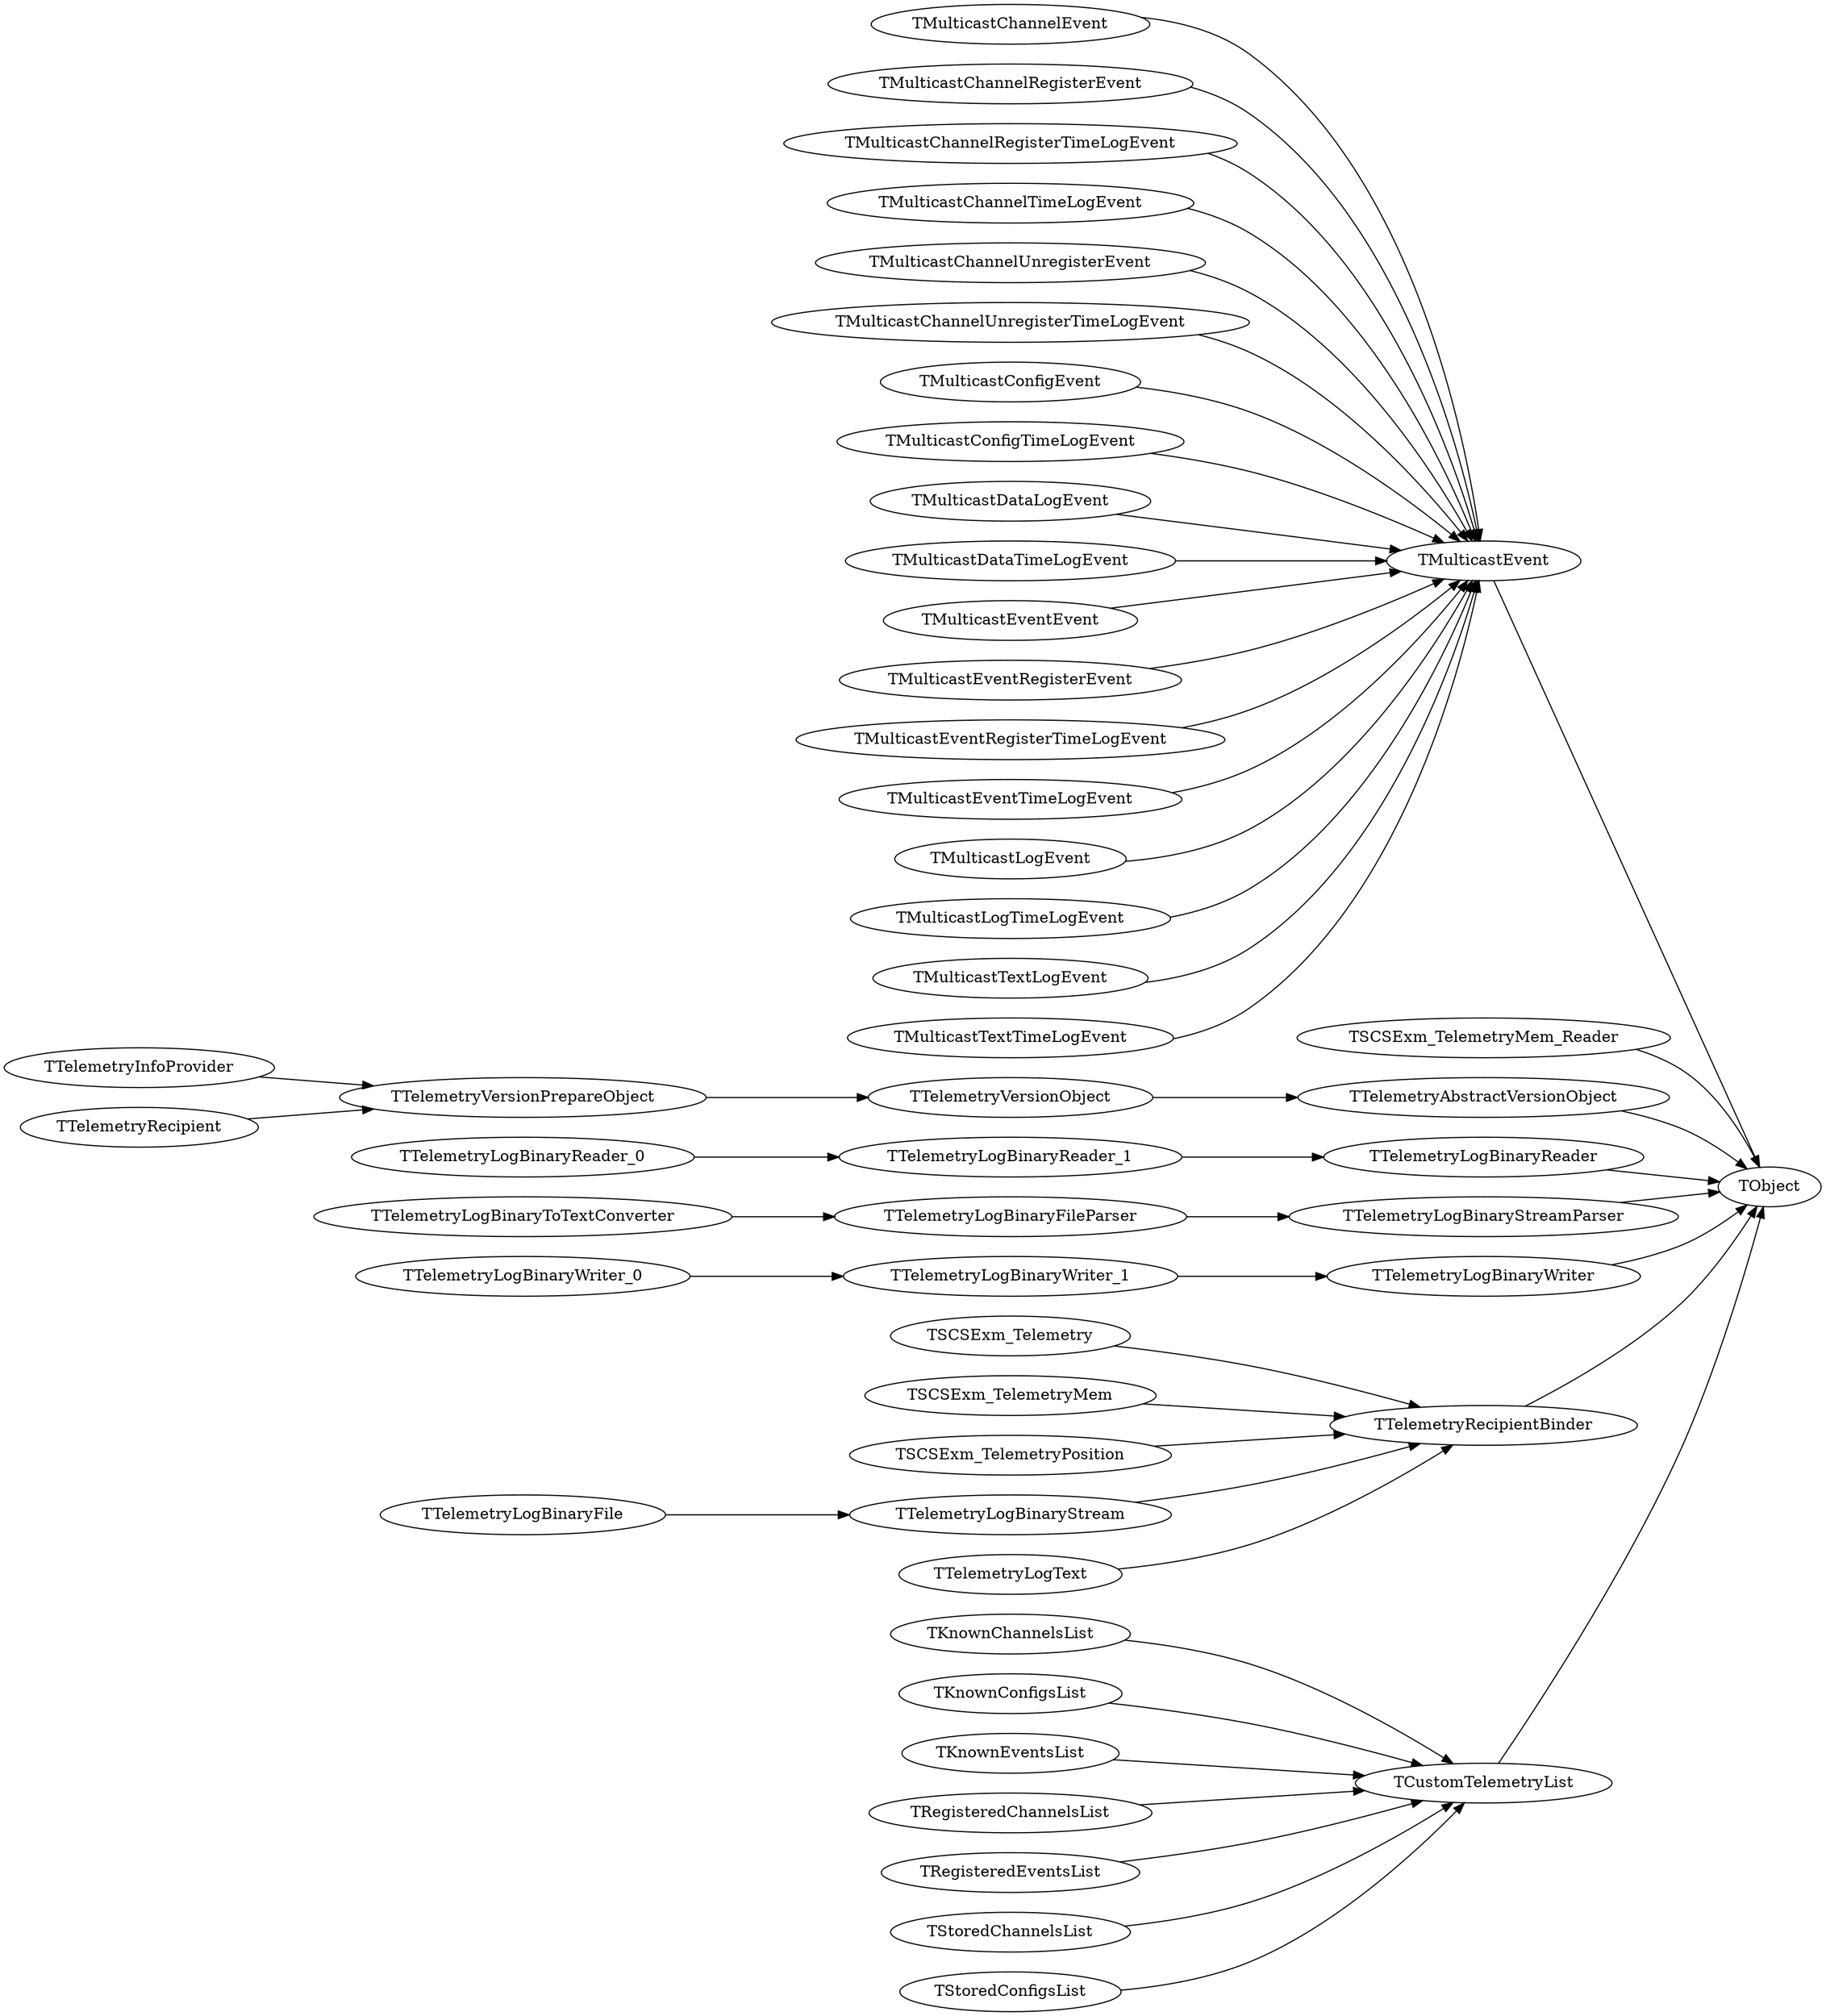 DiGraph Classes {
rankdir="LR"
  TCustomTelemetryList -> TObject
  TCustomTelemetryList [href="TelemetryLists.TCustomTelemetryList.html"]
  TKnownChannelsList -> TCustomTelemetryList
  TKnownChannelsList [href="TelemetryLists.TKnownChannelsList.html"]
  TKnownConfigsList -> TCustomTelemetryList
  TKnownConfigsList [href="TelemetryLists.TKnownConfigsList.html"]
  TKnownEventsList -> TCustomTelemetryList
  TKnownEventsList [href="TelemetryLists.TKnownEventsList.html"]
  TRegisteredChannelsList -> TCustomTelemetryList
  TRegisteredChannelsList [href="TelemetryLists.TRegisteredChannelsList.html"]
  TRegisteredEventsList -> TCustomTelemetryList
  TRegisteredEventsList [href="TelemetryLists.TRegisteredEventsList.html"]
  TStoredChannelsList -> TCustomTelemetryList
  TStoredChannelsList [href="TelemetryLists.TStoredChannelsList.html"]
  TStoredConfigsList -> TCustomTelemetryList
  TStoredConfigsList [href="TelemetryLists.TStoredConfigsList.html"]
  TMulticastEvent -> TObject
  TMulticastEvent [href="TelemetryCommon.TMulticastEvent.html"]
  TMulticastChannelEvent -> TMulticastEvent
  TMulticastChannelEvent [href="TelemetryRecipient.TMulticastChannelEvent.html"]
  TMulticastChannelRegisterEvent -> TMulticastEvent
  TMulticastChannelRegisterEvent [href="TelemetryRecipient.TMulticastChannelRegisterEvent.html"]
  TMulticastChannelRegisterTimeLogEvent -> TMulticastEvent
  TMulticastChannelRegisterTimeLogEvent [href="TelemetryLogBinaryParser.TMulticastChannelRegisterTimeLogEvent.html"]
  TMulticastChannelTimeLogEvent -> TMulticastEvent
  TMulticastChannelTimeLogEvent [href="TelemetryLogBinaryParser.TMulticastChannelTimeLogEvent.html"]
  TMulticastChannelUnregisterEvent -> TMulticastEvent
  TMulticastChannelUnregisterEvent [href="TelemetryRecipient.TMulticastChannelUnregisterEvent.html"]
  TMulticastChannelUnregisterTimeLogEvent -> TMulticastEvent
  TMulticastChannelUnregisterTimeLogEvent [href="TelemetryLogBinaryParser.TMulticastChannelUnregisterTimeLogEvent.html"]
  TMulticastConfigEvent -> TMulticastEvent
  TMulticastConfigEvent [href="TelemetryRecipient.TMulticastConfigEvent.html"]
  TMulticastConfigTimeLogEvent -> TMulticastEvent
  TMulticastConfigTimeLogEvent [href="TelemetryLogBinaryParser.TMulticastConfigTimeLogEvent.html"]
  TMulticastDataLogEvent -> TMulticastEvent
  TMulticastDataLogEvent [href="TelemetryLogBinaryParser.TMulticastDataLogEvent.html"]
  TMulticastDataTimeLogEvent -> TMulticastEvent
  TMulticastDataTimeLogEvent [href="TelemetryLogBinaryParser.TMulticastDataTimeLogEvent.html"]
  TMulticastEventEvent -> TMulticastEvent
  TMulticastEventEvent [href="TelemetryRecipient.TMulticastEventEvent.html"]
  TMulticastEventRegisterEvent -> TMulticastEvent
  TMulticastEventRegisterEvent [href="TelemetryRecipient.TMulticastEventRegisterEvent.html"]
  TMulticastEventRegisterTimeLogEvent -> TMulticastEvent
  TMulticastEventRegisterTimeLogEvent [href="TelemetryLogBinaryParser.TMulticastEventRegisterTimeLogEvent.html"]
  TMulticastEventTimeLogEvent -> TMulticastEvent
  TMulticastEventTimeLogEvent [href="TelemetryLogBinaryParser.TMulticastEventTimeLogEvent.html"]
  TMulticastLogEvent -> TMulticastEvent
  TMulticastLogEvent [href="TelemetryRecipient.TMulticastLogEvent.html"]
  TMulticastLogTimeLogEvent -> TMulticastEvent
  TMulticastLogTimeLogEvent [href="TelemetryLogBinaryParser.TMulticastLogTimeLogEvent.html"]
  TMulticastTextLogEvent -> TMulticastEvent
  TMulticastTextLogEvent [href="TelemetryLogBinaryParser.TMulticastTextLogEvent.html"]
  TMulticastTextTimeLogEvent -> TMulticastEvent
  TMulticastTextTimeLogEvent [href="TelemetryLogBinaryParser.TMulticastTextTimeLogEvent.html"]
  TSCSExm_TelemetryMem_Reader -> TObject
  TSCSExm_TelemetryMem_Reader [href="TelemetrySCSExample_telemetry_mem.TSCSExm_TelemetryMem_Reader.html"]
  TTelemetryAbstractVersionObject -> TObject
  TTelemetryAbstractVersionObject [href="TelemetryVersionObjects.TTelemetryAbstractVersionObject.html"]
  TTelemetryVersionObject -> TTelemetryAbstractVersionObject
  TTelemetryVersionObject [href="TelemetryVersionObjects.TTelemetryVersionObject.html"]
  TTelemetryVersionPrepareObject -> TTelemetryVersionObject
  TTelemetryVersionPrepareObject [href="TelemetryVersionObjects.TTelemetryVersionPrepareObject.html"]
  TTelemetryInfoProvider -> TTelemetryVersionPrepareObject
  TTelemetryInfoProvider [href="TelemetryInfoProvider.TTelemetryInfoProvider.html"]
  TTelemetryRecipient -> TTelemetryVersionPrepareObject
  TTelemetryRecipient [href="TelemetryRecipient.TTelemetryRecipient.html"]
  TTelemetryLogBinaryReader -> TObject
  TTelemetryLogBinaryReader [href="TelemetryLogBinaryParser.TTelemetryLogBinaryReader.html"]
  TTelemetryLogBinaryReader_1 -> TTelemetryLogBinaryReader
  TTelemetryLogBinaryReader_1 [href="TelemetryLogBinaryParser.TTelemetryLogBinaryReader_1.html"]
  TTelemetryLogBinaryReader_0 -> TTelemetryLogBinaryReader_1
  TTelemetryLogBinaryReader_0 [href="TelemetryLogBinaryParser.TTelemetryLogBinaryReader_0.html"]
  TTelemetryLogBinaryStreamParser -> TObject
  TTelemetryLogBinaryStreamParser [href="TelemetryLogBinaryParser.TTelemetryLogBinaryStreamParser.html"]
  TTelemetryLogBinaryFileParser -> TTelemetryLogBinaryStreamParser
  TTelemetryLogBinaryFileParser [href="TelemetryLogBinaryParser.TTelemetryLogBinaryFileParser.html"]
  TTelemetryLogBinaryToTextConverter -> TTelemetryLogBinaryFileParser
  TTelemetryLogBinaryToTextConverter [href="TelemetryLogBinaryParser.TTelemetryLogBinaryToTextConverter.html"]
  TTelemetryLogBinaryWriter -> TObject
  TTelemetryLogBinaryWriter [href="TelemetryLogBinary.TTelemetryLogBinaryWriter.html"]
  TTelemetryLogBinaryWriter_1 -> TTelemetryLogBinaryWriter
  TTelemetryLogBinaryWriter_1 [href="TelemetryLogBinary.TTelemetryLogBinaryWriter_1.html"]
  TTelemetryLogBinaryWriter_0 -> TTelemetryLogBinaryWriter_1
  TTelemetryLogBinaryWriter_0 [href="TelemetryLogBinary.TTelemetryLogBinaryWriter_0.html"]
  TTelemetryRecipientBinder -> TObject
  TTelemetryRecipientBinder [href="TelemetryRecipientBinder.TTelemetryRecipientBinder.html"]
  TSCSExm_Telemetry -> TTelemetryRecipientBinder
  TSCSExm_Telemetry [href="TelemetrySCSExample_telemetry.TSCSExm_Telemetry.html"]
  TSCSExm_TelemetryMem -> TTelemetryRecipientBinder
  TSCSExm_TelemetryMem [href="TelemetrySCSExample_telemetry_mem.TSCSExm_TelemetryMem.html"]
  TSCSExm_TelemetryPosition -> TTelemetryRecipientBinder
  TSCSExm_TelemetryPosition [href="TelemetrySCSExample_telemetry_position.TSCSExm_TelemetryPosition.html"]
  TTelemetryLogBinaryStream -> TTelemetryRecipientBinder
  TTelemetryLogBinaryStream [href="TelemetryLogBinary.TTelemetryLogBinaryStream.html"]
  TTelemetryLogBinaryFile -> TTelemetryLogBinaryStream
  TTelemetryLogBinaryFile [href="TelemetryLogBinary.TTelemetryLogBinaryFile.html"]
  TTelemetryLogText -> TTelemetryRecipientBinder
  TTelemetryLogText [href="TelemetryLogText.TTelemetryLogText.html"]
}
